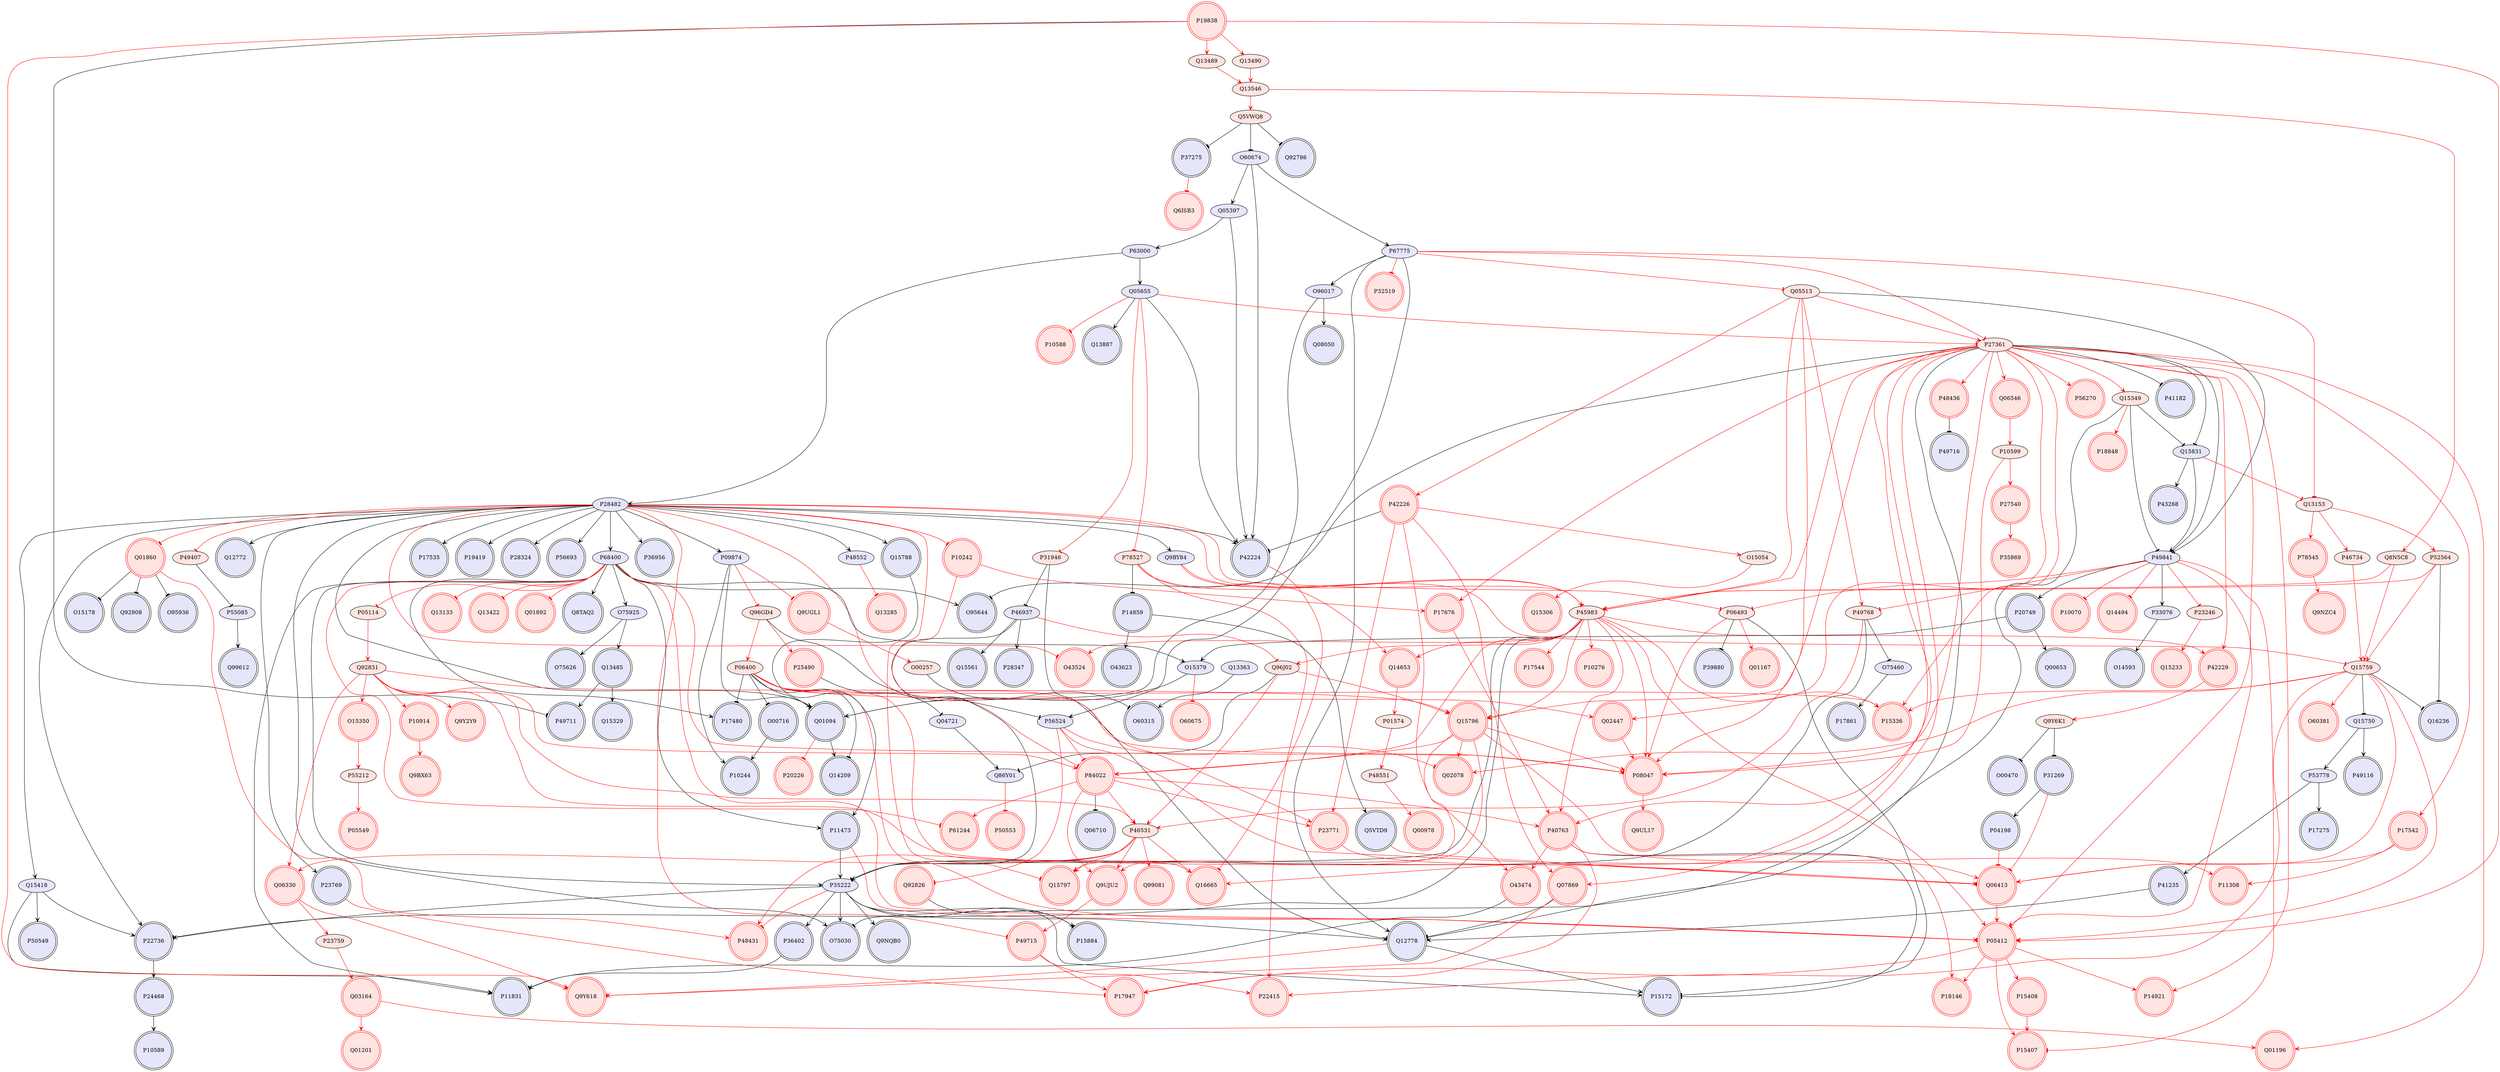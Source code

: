 digraph {

Q96J02->Q86Y01 [penwidth=1, color=black, arrowhead="tee"]
Q05397->P63000 [penwidth=1, color=black, arrowhead="vee"]
P63000->Q05655 [penwidth=1, color=black, arrowhead="vee"]
P63000->P28482 [penwidth=1, color=black, arrowhead="vee"]
O75460->P17861 [penwidth=1, color=black, arrowhead="vee"]
O96017->Q08050 [penwidth=1, color=black, arrowhead="vee"]
Q15349->Q15831 [penwidth=1, color=black, arrowhead="tee"]
Q15349->O75030 [penwidth=1, color=black, arrowhead="tee"]
Q15349->P49841 [penwidth=1, color=black, arrowhead="tee"]
P78527->P14859 [penwidth=1, color=black, arrowhead="tee"]
P27361->Q15831 [penwidth=1, color=black, arrowhead="tee"]
P27361->Q12778 [penwidth=1, color=black, arrowhead="tee"]
P27361->P49841 [penwidth=1, color=black, arrowhead="tee"]
P27361->P41182 [penwidth=1, color=black, arrowhead="tee"]
P27361->O95644 [penwidth=1, color=black, arrowhead="tee"]
P46937->P35222 [penwidth=1, color=black, arrowhead="vee"]
P49768->P35222 [penwidth=1, color=black, arrowhead="tee"]
P35222->Q9NQB0 [penwidth=1, color=black, arrowhead="vee"]
P35222->Q12778 [penwidth=1, color=black, arrowhead="vee"]
P35222->P15172 [penwidth=1, color=black, arrowhead="vee"]
P45983->P35222 [penwidth=1, color=black, arrowhead="tee"]
P68400->P35222 [penwidth=1, color=black, arrowhead="vee"]
P46531->P35222 [penwidth=1, color=black, arrowhead="tee"]
P35222->O75030 [penwidth=1, color=black, arrowhead="vee"]
P35222->P22736 [penwidth=1, color=black, arrowhead="vee"]
P35222->P36402 [penwidth=1, color=black, arrowhead="vee"]
P11473->P35222 [penwidth=1, color=black, arrowhead="vee"]
P35222->P15884 [penwidth=1, color=black, arrowhead="vee"]
P20749->Q00653 [penwidth=1, color=black, arrowhead="vee"]
P40763->P15172 [penwidth=1, color=black, arrowhead="tee"]
Q13485->P49711 [penwidth=1, color=black, arrowhead="vee"]
O75925->Q13485 [penwidth=1, color=black, arrowhead="vee"]
Q13485->Q15329 [penwidth=1, color=black, arrowhead="vee"]
O00716->P10244 [penwidth=1, color=black, arrowhead="vee"]
P09874->P10244 [penwidth=1, color=black, arrowhead="vee"]
P31946->P46937 [penwidth=1, color=black, arrowhead="tee"]
P46937->Q15561 [penwidth=1, color=black, arrowhead="vee"]
P46937->P28347 [penwidth=1, color=black, arrowhead="vee"]
Q15750->P49116 [penwidth=1, color=black, arrowhead="vee"]
P49768->O75460 [penwidth=1, color=black, arrowhead="tee"]
P28482->P36956 [penwidth=1, color=black, arrowhead="vee"]
P28482->P48552 [penwidth=1, color=black, arrowhead="vee"]
P06400->O00716 [penwidth=1, color=black, arrowhead="tee"]
Q15418->P11831 [penwidth=1, color=black, arrowhead="vee"]
Q15418->P22736 [penwidth=1, color=black, arrowhead="vee"]
P28482->Q15418 [penwidth=1, color=black, arrowhead="vee"]
Q15418->P50549 [penwidth=1, color=black, arrowhead="vee"]
P06493->P15172 [penwidth=1, color=black, arrowhead="tee"]
P06493->P39880 [penwidth=1, color=black, arrowhead="tee"]
Q01094->Q14209 [penwidth=1, color=black, arrowhead="vee"]
P06400->Q14209 [penwidth=1, color=black, arrowhead="tee"]
Q15831->P49841 [penwidth=1, color=black, arrowhead="vee"]
Q15831->P43268 [penwidth=1, color=black, arrowhead="vee"]
P67775->Q12778 [penwidth=1, color=black, arrowhead="vee"]
P67775->P56524 [penwidth=1, color=black, arrowhead="vee"]
P67775->O96017 [penwidth=1, color=black, arrowhead="vee"]
O60674->P67775 [penwidth=1, color=black, arrowhead="vee"]
Q07869->Q12778 [penwidth=1, color=black, arrowhead="tee"]
P31946->Q12778 [penwidth=1, color=black, arrowhead="tee"]
P41235->Q12778 [penwidth=1, color=black, arrowhead="vee"]
O43474->P11831 [penwidth=1, color=black, arrowhead="tee"]
P68400->O15379 [penwidth=1, color=black, arrowhead="vee"]
P20749->O15379 [penwidth=1, color=black, arrowhead="vee"]
O15379->Q01094 [penwidth=1, color=black, arrowhead="vee"]
P68400->O75925 [penwidth=1, color=black, arrowhead="vee"]
O75925->O75626 [penwidth=1, color=black, arrowhead="vee"]
P42226->P42224 [penwidth=1, color=black, arrowhead="tee"]
Q05397->P42224 [penwidth=1, color=black, arrowhead="vee"]
Q05655->P42224 [penwidth=1, color=black, arrowhead="vee"]
O60674->P42224 [penwidth=1, color=black, arrowhead="vee"]
P28482->P42224 [penwidth=1, color=black, arrowhead="vee"]
Q15788->P11473 [penwidth=1, color=black, arrowhead="vee"]
P28482->Q15788 [penwidth=1, color=black, arrowhead="vee"]
Q96GD4->P56524 [penwidth=1, color=black, arrowhead="tee"]
P45983->P22736 [penwidth=1, color=black, arrowhead="tee"]
P68400->P11831 [penwidth=1, color=black, arrowhead="vee"]
P36402->P11831 [penwidth=1, color=black, arrowhead="vee"]
P68400->Q8TAQ2 [penwidth=1, color=black, arrowhead="vee"]
P68400->P11473 [penwidth=1, color=black, arrowhead="vee"]
P28482->P68400 [penwidth=1, color=black, arrowhead="vee"]
P68400->O95644 [penwidth=1, color=black, arrowhead="vee"]
P68400->P17480 [penwidth=1, color=black, arrowhead="vee"]
P49841->P20749 [penwidth=1, color=black, arrowhead="vee"]
Q15759->Q16236 [penwidth=1, color=black, arrowhead="tee"]
Q15759->Q15750 [penwidth=1, color=black, arrowhead="tee"]
P06400->Q01094 [penwidth=1, color=black, arrowhead="tee"]
O96017->Q01094 [penwidth=1, color=black, arrowhead="vee"]
P09874->Q01094 [penwidth=1, color=black, arrowhead="vee"]
P28482->Q01094 [penwidth=1, color=black, arrowhead="vee"]
P84022->Q06710 [penwidth=1, color=black, arrowhead="tee"]
O60674->Q05397 [penwidth=1, color=black, arrowhead="vee"]
P49407->P55085 [penwidth=1, color=black, arrowhead="tee"]
P06400->P17480 [penwidth=1, color=black, arrowhead="tee"]
P28482->O75030 [penwidth=1, color=black, arrowhead="vee"]
P28482->P22736 [penwidth=1, color=black, arrowhead="vee"]
P22736->P24468 [penwidth=1, color=black, arrowhead="vee"]
Q05513->P49841 [penwidth=1, color=black, arrowhead="tee"]
P28482->P09874 [penwidth=1, color=black, arrowhead="vee"]
P28482->Q12772 [penwidth=1, color=black, arrowhead="vee"]
Q05655->Q13887 [penwidth=1, color=black, arrowhead="vee"]
P28482->P17535 [penwidth=1, color=black, arrowhead="vee"]
P49841->P33076 [penwidth=1, color=black, arrowhead="vee"]
Q5VWQ8->O60674 [penwidth=1, color=black, arrowhead="tee"]
P28482->Q9BY84 [penwidth=1, color=black, arrowhead="vee"]
P28482->P19419 [penwidth=1, color=black, arrowhead="vee"]
P28482->P23769 [penwidth=1, color=black, arrowhead="vee"]
P28482->P28324 [penwidth=1, color=black, arrowhead="vee"]
P28482->P56693 [penwidth=1, color=black, arrowhead="vee"]
Q15750->P53778 [penwidth=1, color=black, arrowhead="vee"]
P53778->P41235 [penwidth=1, color=black, arrowhead="vee"]
O00257->O60315 [penwidth=1, color=black, arrowhead="tee"]
P24468->P10589 [penwidth=1, color=black, arrowhead="vee"]
P33076->O14593 [penwidth=1, color=black, arrowhead="vee"]
Q12778->P15172 [penwidth=1, color=black, arrowhead="vee"]
P14859->Q5VTD9 [penwidth=1, color=black, arrowhead="vee"]
P14859->O43623 [penwidth=1, color=black, arrowhead="vee"]
P19838->P49711 [penwidth=1, color=black, arrowhead="tee"]
Q01860->Q92908 [penwidth=1, color=black, arrowhead="tee"]
Q92826->P15884 [penwidth=1, color=black, arrowhead="tee"]
Q01860->O95936 [penwidth=1, color=black, arrowhead="tee"]
Q01860->O15178 [penwidth=1, color=black, arrowhead="tee"]
Q5VWQ8->P37275 [penwidth=1, color=black, arrowhead="tee"]
P53778->P17275 [penwidth=1, color=black, arrowhead="vee"]
P55085->Q99612 [penwidth=1, color=black, arrowhead="vee"]
P48436->P49716 [penwidth=1, color=black, arrowhead="tee"]
Q5VWQ8->Q92786 [penwidth=1, color=black, arrowhead="tee"]
Q9Y6K1->O00470 [penwidth=1, color=black, arrowhead="tee"]
Q9Y6K1->P31269 [penwidth=1, color=black, arrowhead="tee"]
P31269->P04198 [penwidth=1, color=black, arrowhead="vee"]
Q96J02->Q15796 [penwidth=1, color=red, arrowhead="vee"]
P46937->Q96J02 [penwidth=1, color=red, arrowhead="tee"]
P45983->Q96J02 [penwidth=1, color=red, arrowhead="vee"]
Q96J02->P46531 [penwidth=1, color=red, arrowhead="vee"]
O15350->P55212 [penwidth=1, color=red, arrowhead="vee"]
P55212->P05549 [penwidth=1, color=red, arrowhead="vee"]
Q92831->O15350 [penwidth=1, color=red, arrowhead="vee"]
P27361->Q15349 [penwidth=1, color=red, arrowhead="vee"]
Q15349->P18848 [penwidth=1, color=red, arrowhead="vee"]
P27361->Q15796 [penwidth=1, color=red, arrowhead="vee"]
P27361->P40763 [penwidth=1, color=red, arrowhead="vee"]
P67775->P27361 [penwidth=1, color=red, arrowhead="tee"]
P27361->P05412 [penwidth=1, color=red, arrowhead="vee"]
P27361->P45983 [penwidth=1, color=red, arrowhead="vee"]
P27361->P15336 [penwidth=1, color=red, arrowhead="vee"]
P27361->Q06546 [penwidth=1, color=red, arrowhead="vee"]
P27361->P42229 [penwidth=1, color=red, arrowhead="vee"]
P27361->Q16665 [penwidth=1, color=red, arrowhead="vee"]
P27361->P17676 [penwidth=1, color=red, arrowhead="vee"]
Q05513->P27361 [penwidth=1, color=red, arrowhead="vee"]
Q05655->P27361 [penwidth=1, color=red, arrowhead="tee"]
P27361->Q07869 [penwidth=1, color=red, arrowhead="vee"]
P27361->Q01196 [penwidth=1, color=red, arrowhead="vee"]
P27361->Q02447 [penwidth=1, color=red, arrowhead="vee"]
P27361->P08047 [penwidth=1, color=red, arrowhead="vee"]
P27361->P14921 [penwidth=1, color=red, arrowhead="vee"]
P27361->P17542 [penwidth=1, color=red, arrowhead="vee"]
P27361->P56270 [penwidth=1, color=red, arrowhead="vee"]
Q15796->Q15797 [penwidth=1, color=red, arrowhead="vee"]
Q92831->Q15796 [penwidth=1, color=red, arrowhead="vee"]
Q15796->Q9UJU2 [penwidth=1, color=red, arrowhead="vee"]
P45983->Q15796 [penwidth=1, color=red, arrowhead="vee"]
Q15796->Q02078 [penwidth=1, color=red, arrowhead="vee"]
Q15796->P84022 [penwidth=1, color=red, arrowhead="vee"]
Q15796->P08047 [penwidth=1, color=red, arrowhead="vee"]
Q15796->Q06413 [penwidth=1, color=red, arrowhead="vee"]
P42229->Q9Y6K1 [penwidth=1, color=red, arrowhead="vee"]
P35222->P48431 [penwidth=1, color=red, arrowhead="tee"]
Q13490->Q13546 [penwidth=1, color=red, arrowhead="vee"]
P40763->O43474 [penwidth=1, color=red, arrowhead="vee"]
P40763->P18146 [penwidth=1, color=red, arrowhead="vee"]
P45983->P40763 [penwidth=1, color=red, arrowhead="vee"]
P17676->P40763 [penwidth=1, color=red, arrowhead="vee"]
P84022->P40763 [penwidth=1, color=red, arrowhead="vee"]
P40763->P17947 [penwidth=1, color=red, arrowhead="vee"]
P46531->Q15797 [penwidth=1, color=red, arrowhead="vee"]
P28482->Q15797 [penwidth=1, color=red, arrowhead="tee"]
P10599->P27540 [penwidth=1, color=red, arrowhead="vee"]
P27540->P35869 [penwidth=1, color=red, arrowhead="vee"]
P49715->P22415 [penwidth=1, color=red, arrowhead="vee"]
P49715->P17947 [penwidth=1, color=red, arrowhead="vee"]
P28482->P49715 [penwidth=1, color=red, arrowhead="tee"]
P19838->Q9Y618 [penwidth=1, color=red, arrowhead="vee"]
P19838->P05412 [penwidth=1, color=red, arrowhead="vee"]
Q92831->Q06330 [penwidth=1, color=red, arrowhead="vee"]
Q92831->P10914 [penwidth=1, color=red, arrowhead="vee"]
Q92831->P46531 [penwidth=1, color=red, arrowhead="vee"]
Q92831->P84022 [penwidth=1, color=red, arrowhead="vee"]
P05114->Q92831 [penwidth=1, color=red, arrowhead="vee"]
Q92831->Q06413 [penwidth=1, color=red, arrowhead="vee"]
Q92831->Q9Y2Y9 [penwidth=1, color=red, arrowhead="vee"]
Q96GD4->P25490 [penwidth=1, color=red, arrowhead="vee"]
P23246->Q15233 [penwidth=1, color=red, arrowhead="vee"]
P48552->Q13285 [penwidth=1, color=red, arrowhead="tee"]
P49841->P10070 [penwidth=1, color=red, arrowhead="tee"]
Q12778->Q9Y618 [penwidth=1, color=red, arrowhead="tee"]
Q06330->Q9Y618 [penwidth=1, color=red, arrowhead="vee"]
Q07869->Q9Y618 [penwidth=1, color=red, arrowhead="vee"]
P49841->P06493 [penwidth=1, color=red, arrowhead="tee"]
P06493->P08047 [penwidth=1, color=red, arrowhead="vee"]
P28482->P06493 [penwidth=1, color=red, arrowhead="tee"]
P06493->Q01167 [penwidth=1, color=red, arrowhead="vee"]
Q15831->Q13153 [penwidth=1, color=red, arrowhead="tee"]
P49768->P46531 [penwidth=1, color=red, arrowhead="vee"]
Q05513->P49768 [penwidth=1, color=red, arrowhead="vee"]
P49841->P49768 [penwidth=1, color=red, arrowhead="tee"]
P67775->Q13153 [penwidth=1, color=red, arrowhead="tee"]
P67775->Q05513 [penwidth=1, color=red, arrowhead="tee"]
P67775->P32519 [penwidth=1, color=red, arrowhead="tee"]
Q06546->P10599 [penwidth=1, color=red, arrowhead="vee"]
P10599->P08047 [penwidth=1, color=red, arrowhead="vee"]
Q01094->P20226 [penwidth=1, color=red, arrowhead="tee"]
P05412->P18146 [penwidth=1, color=red, arrowhead="vee"]
O15379->O60675 [penwidth=1, color=red, arrowhead="tee"]
P45983->Q14653 [penwidth=1, color=red, arrowhead="vee"]
Q14653->P01574 [penwidth=1, color=red, arrowhead="vee"]
P78527->Q14653 [penwidth=1, color=red, arrowhead="vee"]
P46531->P48431 [penwidth=1, color=red, arrowhead="vee"]
P42224->Q16665 [penwidth=1, color=red, arrowhead="tee"]
P46531->Q9UJU2 [penwidth=1, color=red, arrowhead="vee"]
P84022->Q9UJU2 [penwidth=1, color=red, arrowhead="vee"]
P45983->P05412 [penwidth=1, color=red, arrowhead="vee"]
P68400->P05412 [penwidth=1, color=red, arrowhead="tee"]
Q15759->P05412 [penwidth=1, color=red, arrowhead="vee"]
P05412->P15407 [penwidth=1, color=red, arrowhead="vee"]
P06400->P05412 [penwidth=1, color=red, arrowhead="vee"]
P11473->P05412 [penwidth=1, color=red, arrowhead="tee"]
P05412->P17947 [penwidth=1, color=red, arrowhead="vee"]
P49841->P05412 [penwidth=1, color=red, arrowhead="tee"]
P05412->P14921 [penwidth=1, color=red, arrowhead="vee"]
P05412->P15408 [penwidth=1, color=red, arrowhead="vee"]
P45983->P10276 [penwidth=1, color=red, arrowhead="vee"]
P56524->Q02078 [penwidth=1, color=red, arrowhead="tee"]
P56524->P84022 [penwidth=1, color=red, arrowhead="tee"]
P56524->Q06413 [penwidth=1, color=red, arrowhead="tee"]
P10242->P23771 [penwidth=1, color=red, arrowhead="vee"]
P10242->P17676 [penwidth=1, color=red, arrowhead="vee"]
P28482->P10242 [penwidth=1, color=red, arrowhead="tee"]
P46531->Q06330 [penwidth=1, color=red, arrowhead="vee"]
Q06330->P23759 [penwidth=1, color=red, arrowhead="vee"]
P45983->P15336 [penwidth=1, color=red, arrowhead="vee"]
P45983->P42229 [penwidth=1, color=red, arrowhead="vee"]
P78527->P45983 [penwidth=1, color=red, arrowhead="vee"]
P45983->P84022 [penwidth=1, color=red, arrowhead="vee"]
Q05513->P45983 [penwidth=1, color=red, arrowhead="vee"]
P45983->O43524 [penwidth=1, color=red, arrowhead="vee"]
P45983->P08047 [penwidth=1, color=red, arrowhead="vee"]
P28482->P45983 [penwidth=1, color=red, arrowhead="tee"]
P45983->P17544 [penwidth=1, color=red, arrowhead="vee"]
Q9BY84->P45983 [penwidth=1, color=red, arrowhead="tee"]
P42226->P23771 [penwidth=1, color=red, arrowhead="vee"]
P84022->P23771 [penwidth=1, color=red, arrowhead="vee"]
P68400->P61244 [penwidth=1, color=red, arrowhead="tee"]
P84022->P61244 [penwidth=1, color=red, arrowhead="vee"]
Q03164->Q01201 [penwidth=1, color=red, arrowhead="vee"]
Q96GD4->P06400 [penwidth=1, color=red, arrowhead="vee"]
P09874->Q96GD4 [penwidth=1, color=red, arrowhead="tee"]
Q05513->P42226 [penwidth=1, color=red, arrowhead="vee"]
Q15759->P22415 [penwidth=1, color=red, arrowhead="vee"]
P78527->P22415 [penwidth=1, color=red, arrowhead="vee"]
P68400->P05114 [penwidth=1, color=red, arrowhead="tee"]
P68400->P08047 [penwidth=1, color=red, arrowhead="tee"]
P68400->Q13133 [penwidth=1, color=red, arrowhead="tee"]
P68400->Q13422 [penwidth=1, color=red, arrowhead="tee"]
P68400->Q01892 [penwidth=1, color=red, arrowhead="tee"]
Q15759->P15336 [penwidth=1, color=red, arrowhead="vee"]
P06400->P15336 [penwidth=1, color=red, arrowhead="vee"]
Q15759->Q02078 [penwidth=1, color=red, arrowhead="vee"]
Q15759->O60381 [penwidth=1, color=red, arrowhead="vee"]
Q9BY84->Q15759 [penwidth=1, color=red, arrowhead="tee"]
Q15759->Q06413 [penwidth=1, color=red, arrowhead="vee"]
P49841->P15407 [penwidth=1, color=red, arrowhead="tee"]
P15408->P15407 [penwidth=1, color=red, arrowhead="vee"]
P10914->Q9BX63 [penwidth=1, color=red, arrowhead="vee"]
Q13546->Q5VWQ8 [penwidth=1, color=red, arrowhead="vee"]
P46531->Q16665 [penwidth=1, color=red, arrowhead="vee"]
P84022->P46531 [penwidth=1, color=red, arrowhead="vee"]
P28482->P49407 [penwidth=1, color=red, arrowhead="tee"]
P06400->Q16665 [penwidth=1, color=red, arrowhead="vee"]
P06400->Q02447 [penwidth=1, color=red, arrowhead="vee"]
P06400->P08047 [penwidth=1, color=red, arrowhead="vee"]
P01574->P48551 [penwidth=1, color=red, arrowhead="vee"]
Q13153->P78545 [penwidth=1, color=red, arrowhead="vee"]
P08047->Q9UL17 [penwidth=1, color=red, arrowhead="vee"]
P49841->P23246 [penwidth=1, color=red, arrowhead="tee"]
Q05655->P78527 [penwidth=1, color=red, arrowhead="tee"]
P28482->P84022 [penwidth=1, color=red, arrowhead="tee"]
Q05513->P08047 [penwidth=1, color=red, arrowhead="vee"]
Q03164->Q01196 [penwidth=1, color=red, arrowhead="vee"]
P23759->Q03164 [penwidth=1, color=red, arrowhead="vee"]
P09874->Q9UGL1 [penwidth=1, color=red, arrowhead="tee"]
Q05655->P31946 [penwidth=1, color=red, arrowhead="tee"]
Q05655->P10588 [penwidth=1, color=red, arrowhead="tee"]
P28482->O43524 [penwidth=1, color=red, arrowhead="tee"]
P23769->P17947 [penwidth=1, color=red, arrowhead="tee"]
Q02447->P08047 [penwidth=1, color=red, arrowhead="vee"]
P49841->Q14494 [penwidth=1, color=red, arrowhead="tee"]
Q9UGL1->O00257 [penwidth=1, color=red, arrowhead="vee"]
P28482->Q01860 [penwidth=1, color=red, arrowhead="tee"]
Q86Y01->P50553 [penwidth=1, color=red, arrowhead="tee"]
P48551->Q00978 [penwidth=1, color=red, arrowhead="vee"]
P78545->Q9NZC4 [penwidth=1, color=red, arrowhead="vee"]
P23771->P11308 [penwidth=1, color=red, arrowhead="vee"]
Q06413->P05412 [penwidth=1, color=red, arrowhead="vee"]
P19838->Q13490 [penwidth=1, color=red, arrowhead="vee"]
Q9UJU2->P49715 [penwidth=1, color=red, arrowhead="vee"]
P17542->Q06413 [penwidth=1, color=red, arrowhead="vee"]
P17542->P11308 [penwidth=1, color=red, arrowhead="vee"]
Q5VTD9->Q06413 [penwidth=1, color=red, arrowhead="tee"]
P04198->Q06413 [penwidth=1, color=red, arrowhead="tee"]
P31269->Q06413 [penwidth=1, color=red, arrowhead="tee"]
Q01860->P48431 [penwidth=1, color=red, arrowhead="vee"]
P37275->Q6ISB3 [penwidth=1, color=red, arrowhead="tee"]
O15054->Q15306 [penwidth=1, color=red, arrowhead="vee"]
P46531->Q99081 [penwidth=1, color=red, arrowhead="vee"]
P27361->P48436 [penwidth=1, color=red, arrowhead="vee"]
P42226->Q07869 [penwidth=1, color=red, arrowhead="vee"]
P42226->O15054 [penwidth=1, color=red, arrowhead="vee"]
P42226->O43474 [penwidth=1, color=red, arrowhead="vee"]
P56524->Q92826 [penwidth=1, color=red, arrowhead="tee"]
P46734->Q15759 [penwidth=1, color=red, arrowhead="vee"]
Q13153->P46734 [penwidth=1, color=red, arrowhead="vee"]
P19838->Q13489 [penwidth=1, color=red, arrowhead="vee"]
Q13489->Q13546 [penwidth=1, color=red, arrowhead="vee"]
Q8N5C8->P45983 [penwidth=1, color=red, arrowhead="vee"]
Q8N5C8->Q15759 [penwidth=1, color=red, arrowhead="vee"]
Q13546->Q8N5C8 [penwidth=1, color=red, arrowhead="vee"]
P52564->Q16236 [penwidth=1, color=black, arrowhead="tee"]
P52564->P45983 [penwidth=1, color=red, arrowhead="vee"]
P52564->Q15759 [penwidth=1, color=red, arrowhead="vee"]
Q13153->P52564 [penwidth=1, color=red, arrowhead="vee"]
Q04721->Q86Y01 [penwidth=1, color=black, arrowhead="vee"]
Q13363->O60315 [penwidth=1, color=black, arrowhead="vee"]
P25490->Q04721 [penwidth=1, color=black, arrowhead="tee"]
P19838 [style=filled, color=red, fillcolor=mistyrose, shape=invhouse];
P35869 [style=filled, color=red, fillcolor=mistyrose, shape=doublecircle];
P27540 [style=filled, color=red, fillcolor=mistyrose, shape=doublecircle];
P50553 [style=filled, color=red, fillcolor=mistyrose, shape=doublecircle];
P15336 [style=filled, color=red, fillcolor=mistyrose, shape=doublecircle];
P18848 [style=filled, color=red, fillcolor=mistyrose, shape=doublecircle];
P17544 [style=filled, color=red, fillcolor=mistyrose, shape=doublecircle];
Q9BX63 [style=filled, color=red, fillcolor=mistyrose, shape=doublecircle];
P20749 [style=filled, color=black, fillcolor=lavender, shape=doublecircle];
P41182 [style=filled, color=black, fillcolor=lavender, shape=doublecircle];
P49715 [style=filled, color=red, fillcolor=mistyrose, shape=doublecircle];
P17676 [style=filled, color=red, fillcolor=mistyrose, shape=doublecircle];
P49716 [style=filled, color=black, fillcolor=lavender, shape=doublecircle];
P49711 [style=filled, color=black, fillcolor=lavender, shape=doublecircle];
P39880 [style=filled, color=black, fillcolor=lavender, shape=doublecircle];
Q01094 [style=filled, color=black, fillcolor=lavender, shape=doublecircle];
Q14209 [style=filled, color=black, fillcolor=lavender, shape=doublecircle];
O00716 [style=filled, color=black, fillcolor=lavender, shape=doublecircle];
Q15329 [style=filled, color=black, fillcolor=lavender, shape=doublecircle];
P18146 [style=filled, color=red, fillcolor=mistyrose, shape=doublecircle];
Q9NZC4 [style=filled, color=red, fillcolor=mistyrose, shape=doublecircle];
P32519 [style=filled, color=red, fillcolor=mistyrose, shape=doublecircle];
P78545 [style=filled, color=red, fillcolor=mistyrose, shape=doublecircle];
P19419 [style=filled, color=black, fillcolor=lavender, shape=doublecircle];
P28324 [style=filled, color=black, fillcolor=lavender, shape=doublecircle];
O95936 [style=filled, color=black, fillcolor=lavender, shape=doublecircle];
P11308 [style=filled, color=red, fillcolor=mistyrose, shape=doublecircle];
P14921 [style=filled, color=red, fillcolor=mistyrose, shape=doublecircle];
P50549 [style=filled, color=black, fillcolor=lavender, shape=doublecircle];
P43268 [style=filled, color=black, fillcolor=lavender, shape=doublecircle];
P15407 [style=filled, color=red, fillcolor=mistyrose, shape=doublecircle];
P15408 [style=filled, color=red, fillcolor=mistyrose, shape=doublecircle];
Q01167 [style=filled, color=red, fillcolor=mistyrose, shape=doublecircle];
Q08050 [style=filled, color=black, fillcolor=lavender, shape=doublecircle];
Q12778 [style=filled, color=black, fillcolor=lavender, shape=doublecircle];
O43524 [style=filled, color=red, fillcolor=mistyrose, shape=doublecircle];
Q06546 [style=filled, color=red, fillcolor=mistyrose, shape=doublecircle];
P23769 [style=filled, color=black, fillcolor=lavender, shape=doublecircle];
P23771 [style=filled, color=red, fillcolor=mistyrose, shape=doublecircle];
Q92908 [style=filled, color=black, fillcolor=lavender, shape=doublecircle];
Q5VTD9 [style=filled, color=black, fillcolor=lavender, shape=doublecircle];
P10070 [style=filled, color=red, fillcolor=mistyrose, shape=doublecircle];
Q6ISB3 [style=filled, color=red, fillcolor=mistyrose, shape=doublecircle];
O60381 [style=filled, color=red, fillcolor=mistyrose, shape=doublecircle];
Q16665 [style=filled, color=red, fillcolor=mistyrose, shape=doublecircle];
P41235 [style=filled, color=black, fillcolor=lavender, shape=doublecircle];
P31269 [style=filled, color=black, fillcolor=lavender, shape=doublecircle];
Q92826 [style=filled, color=red, fillcolor=mistyrose, shape=doublecircle];
Q13422 [style=filled, color=red, fillcolor=mistyrose, shape=doublecircle];
P10914 [style=filled, color=red, fillcolor=mistyrose, shape=doublecircle];
Q14653 [style=filled, color=red, fillcolor=mistyrose, shape=doublecircle];
Q15306 [style=filled, color=red, fillcolor=mistyrose, shape=doublecircle];
Q00978 [style=filled, color=red, fillcolor=mistyrose, shape=doublecircle];
P05412 [style=filled, color=red, fillcolor=mistyrose, shape=doublecircle];
P17275 [style=filled, color=black, fillcolor=lavender, shape=doublecircle];
P17535 [style=filled, color=black, fillcolor=lavender, shape=doublecircle];
Q9UGL1 [style=filled, color=red, fillcolor=mistyrose, shape=doublecircle];
Q9Y2Y9 [style=filled, color=red, fillcolor=mistyrose, shape=doublecircle];
O43474 [style=filled, color=red, fillcolor=mistyrose, shape=doublecircle];
Q13887 [style=filled, color=black, fillcolor=lavender, shape=doublecircle];
Q99612 [style=filled, color=black, fillcolor=lavender, shape=doublecircle];
Q03164 [style=filled, color=red, fillcolor=mistyrose, shape=doublecircle];
Q9UJU2 [style=filled, color=red, fillcolor=mistyrose, shape=doublecircle];
O60675 [style=filled, color=red, fillcolor=mistyrose, shape=doublecircle];
P61244 [style=filled, color=red, fillcolor=mistyrose, shape=doublecircle];
P56270 [style=filled, color=red, fillcolor=mistyrose, shape=doublecircle];
Q02078 [style=filled, color=red, fillcolor=mistyrose, shape=doublecircle];
Q06413 [style=filled, color=red, fillcolor=mistyrose, shape=doublecircle];
O00470 [style=filled, color=black, fillcolor=lavender, shape=doublecircle];
O75030 [style=filled, color=black, fillcolor=lavender, shape=doublecircle];
P10242 [style=filled, color=red, fillcolor=mistyrose, shape=doublecircle];
P10244 [style=filled, color=black, fillcolor=lavender, shape=doublecircle];
P04198 [style=filled, color=black, fillcolor=lavender, shape=doublecircle];
P15172 [style=filled, color=black, fillcolor=lavender, shape=doublecircle];
Q15788 [style=filled, color=black, fillcolor=lavender, shape=doublecircle];
O95644 [style=filled, color=black, fillcolor=lavender, shape=doublecircle];
Q16236 [style=filled, color=black, fillcolor=lavender, shape=doublecircle];
P19838 [style=filled, color=red, fillcolor=mistyrose, shape=doublecircle];
Q00653 [style=filled, color=black, fillcolor=lavender, shape=doublecircle];
Q15233 [style=filled, color=red, fillcolor=mistyrose, shape=doublecircle];
Q13133 [style=filled, color=red, fillcolor=mistyrose, shape=doublecircle];
P49116 [style=filled, color=black, fillcolor=lavender, shape=doublecircle];
P10589 [style=filled, color=black, fillcolor=lavender, shape=doublecircle];
P24468 [style=filled, color=black, fillcolor=lavender, shape=doublecircle];
P10588 [style=filled, color=red, fillcolor=mistyrose, shape=doublecircle];
Q9Y618 [style=filled, color=red, fillcolor=mistyrose, shape=doublecircle];
P22736 [style=filled, color=black, fillcolor=lavender, shape=doublecircle];
Q13285 [style=filled, color=red, fillcolor=mistyrose, shape=doublecircle];
Q14494 [style=filled, color=red, fillcolor=mistyrose, shape=doublecircle];
Q06710 [style=filled, color=black, fillcolor=lavender, shape=doublecircle];
P14859 [style=filled, color=black, fillcolor=lavender, shape=doublecircle];
Q01860 [style=filled, color=red, fillcolor=mistyrose, shape=doublecircle];
Q07869 [style=filled, color=red, fillcolor=mistyrose, shape=doublecircle];
O75626 [style=filled, color=black, fillcolor=lavender, shape=doublecircle];
Q92786 [style=filled, color=black, fillcolor=lavender, shape=doublecircle];
P10276 [style=filled, color=red, fillcolor=mistyrose, shape=doublecircle];
Q06330 [style=filled, color=red, fillcolor=mistyrose, shape=doublecircle];
Q01201 [style=filled, color=red, fillcolor=mistyrose, shape=doublecircle];
O14593 [style=filled, color=black, fillcolor=lavender, shape=doublecircle];
Q01196 [style=filled, color=red, fillcolor=mistyrose, shape=doublecircle];
Q15797 [style=filled, color=red, fillcolor=mistyrose, shape=doublecircle];
Q15796 [style=filled, color=red, fillcolor=mistyrose, shape=doublecircle];
P84022 [style=filled, color=red, fillcolor=mistyrose, shape=doublecircle];
Q13485 [style=filled, color=black, fillcolor=lavender, shape=doublecircle];
Q8TAQ2 [style=filled, color=black, fillcolor=lavender, shape=doublecircle];
O43623 [style=filled, color=black, fillcolor=lavender, shape=doublecircle];
P56693 [style=filled, color=black, fillcolor=lavender, shape=doublecircle];
P48431 [style=filled, color=red, fillcolor=mistyrose, shape=doublecircle];
P48436 [style=filled, color=red, fillcolor=mistyrose, shape=doublecircle];
P08047 [style=filled, color=red, fillcolor=mistyrose, shape=doublecircle];
Q02447 [style=filled, color=red, fillcolor=mistyrose, shape=doublecircle];
P17947 [style=filled, color=red, fillcolor=mistyrose, shape=doublecircle];
Q01892 [style=filled, color=red, fillcolor=mistyrose, shape=doublecircle];
P36956 [style=filled, color=black, fillcolor=lavender, shape=doublecircle];
Q12772 [style=filled, color=black, fillcolor=lavender, shape=doublecircle];
P11831 [style=filled, color=black, fillcolor=lavender, shape=doublecircle];
P42224 [style=filled, color=black, fillcolor=lavender, shape=doublecircle];
P40763 [style=filled, color=red, fillcolor=mistyrose, shape=doublecircle];
P42229 [style=filled, color=red, fillcolor=mistyrose, shape=doublecircle];
P42226 [style=filled, color=red, fillcolor=mistyrose, shape=doublecircle];
O15178 [style=filled, color=black, fillcolor=lavender, shape=doublecircle];
P17542 [style=filled, color=red, fillcolor=mistyrose, shape=doublecircle];
P20226 [style=filled, color=red, fillcolor=mistyrose, shape=doublecircle];
Q9UL17 [style=filled, color=red, fillcolor=mistyrose, shape=doublecircle];
Q99081 [style=filled, color=red, fillcolor=mistyrose, shape=doublecircle];
P15884 [style=filled, color=black, fillcolor=lavender, shape=doublecircle];
P36402 [style=filled, color=black, fillcolor=lavender, shape=doublecircle];
Q9NQB0 [style=filled, color=black, fillcolor=lavender, shape=doublecircle];
P28347 [style=filled, color=black, fillcolor=lavender, shape=doublecircle];
Q15561 [style=filled, color=black, fillcolor=lavender, shape=doublecircle];
P05549 [style=filled, color=red, fillcolor=mistyrose, shape=doublecircle];
O15350 [style=filled, color=red, fillcolor=mistyrose, shape=doublecircle];
P17480 [style=filled, color=black, fillcolor=lavender, shape=doublecircle];
P22415 [style=filled, color=red, fillcolor=mistyrose, shape=doublecircle];
P11473 [style=filled, color=black, fillcolor=lavender, shape=doublecircle];
P17861 [style=filled, color=black, fillcolor=lavender, shape=doublecircle];
P25490 [style=filled, color=red, fillcolor=mistyrose, shape=doublecircle];
P37275 [style=filled, color=black, fillcolor=lavender, shape=doublecircle];
O60315 [style=filled, color=black, fillcolor=lavender, shape=doublecircle];
Q96J02 [style=filled, fillcolor=mistyrose];
Q05397 [style=filled, fillcolor=lavender];
P63000 [style=filled, fillcolor=lavender];
O75460 [style=filled, fillcolor=lavender];
O96017 [style=filled, fillcolor=lavender];
Q15349 [style=filled, fillcolor=mistyrose];
P78527 [style=filled, fillcolor=mistyrose];
P27361 [style=filled, fillcolor=mistyrose];
P46937 [style=filled, fillcolor=lavender];
P49768 [style=filled, fillcolor=mistyrose];
P35222 [style=filled, fillcolor=lavender];
P45983 [style=filled, fillcolor=mistyrose];
P68400 [style=filled, fillcolor=lavender];
P46531 [style=filled, fillcolor=mistyrose];
O75925 [style=filled, fillcolor=lavender];
P09874 [style=filled, fillcolor=lavender];
P31946 [style=filled, fillcolor=mistyrose];
Q15750 [style=filled, fillcolor=lavender];
P28482 [style=filled, fillcolor=lavender];
P06400 [style=filled, fillcolor=mistyrose];
Q15418 [style=filled, fillcolor=lavender];
P06493 [style=filled, fillcolor=mistyrose];
Q15831 [style=filled, fillcolor=lavender];
P67775 [style=filled, fillcolor=lavender];
O60674 [style=filled, fillcolor=lavender];
O15379 [style=filled, fillcolor=lavender];
Q05655 [style=filled, fillcolor=lavender];
Q96GD4 [style=filled, fillcolor=mistyrose];
P49841 [style=filled, fillcolor=lavender];
Q15759 [style=filled, fillcolor=mistyrose];
P49407 [style=filled, fillcolor=mistyrose];
Q05513 [style=filled, fillcolor=mistyrose];
Q5VWQ8 [style=filled, fillcolor=mistyrose];
P53778 [style=filled, fillcolor=lavender];
O00257 [style=filled, fillcolor=mistyrose];
P33076 [style=filled, fillcolor=lavender];
P55085 [style=filled, fillcolor=lavender];
Q9Y6K1 [style=filled, fillcolor=mistyrose];
P55212 [style=filled, fillcolor=mistyrose];
Q92831 [style=filled, fillcolor=mistyrose];
Q13490 [style=filled, fillcolor=mistyrose];
P10599 [style=filled, fillcolor=mistyrose];
P05114 [style=filled, fillcolor=mistyrose];
P23246 [style=filled, fillcolor=mistyrose];
P48552 [style=filled, fillcolor=lavender];
P56524 [style=filled, fillcolor=lavender];
Q9BY84 [style=filled, fillcolor=lavender];
Q13546 [style=filled, fillcolor=mistyrose];
P01574 [style=filled, fillcolor=mistyrose];
Q13153 [style=filled, fillcolor=mistyrose];
P23759 [style=filled, fillcolor=mistyrose];
Q86Y01 [style=filled, fillcolor=lavender];
P48551 [style=filled, fillcolor=mistyrose];
O15054 [style=filled, fillcolor=mistyrose];
P46734 [style=filled, fillcolor=mistyrose];
Q13489 [style=filled, fillcolor=mistyrose];
Q8N5C8 [style=filled, fillcolor=mistyrose];
P52564 [style=filled, fillcolor=mistyrose];
Q04721 [style=filled, fillcolor=lavender];
Q13363 [style=filled, fillcolor=lavender];


}
